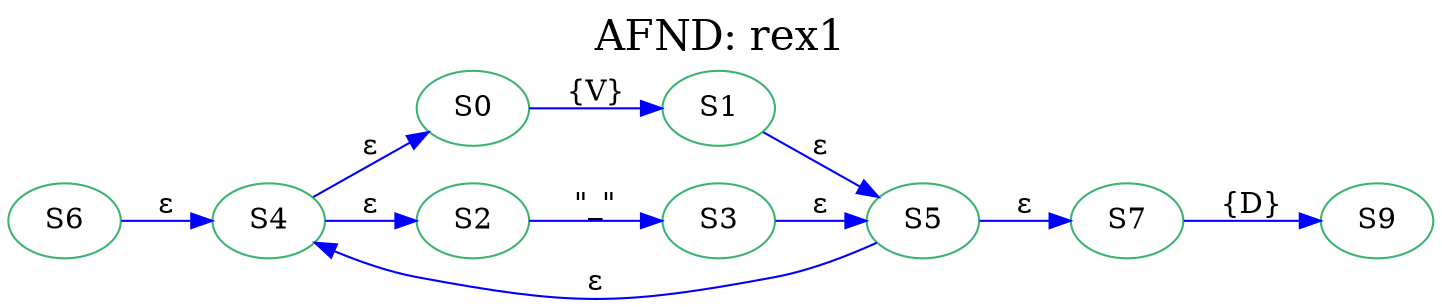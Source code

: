 digraph AFND { 
graph [label="AFND: rex1", labelloc=t, fontsize=20];
rankdir=LR;
edge [color=blue];
node [color = mediumseagreen];
"S0"[ label=S0 ]
"S1"[ label=S1 ]
"S2"[ label=S2 ]
"S3"[ label=S3 ]
"S4"[ label=S4 ]
"S5"[ label=S5 ]
"S6"[ label=S6 ]
"S7"[ label=S7 ]
"S0"->"S1"[label="{V}" ];
"S2"->"S3"[label="\"_\"" ];
"S4"->"S0"[label="ε" ];
"S4"->"S2"[label="ε" ];
"S1"->"S5"[label="ε" ];
"S3"->"S5"[label="ε" ];
"S6"->"S4"[label="ε" ];
"S4"->"S5"[label="ε" ,dir=back];
"S5"->"S7"[label="ε" ];
"S7"->"S9"[label="{D}" ];

}